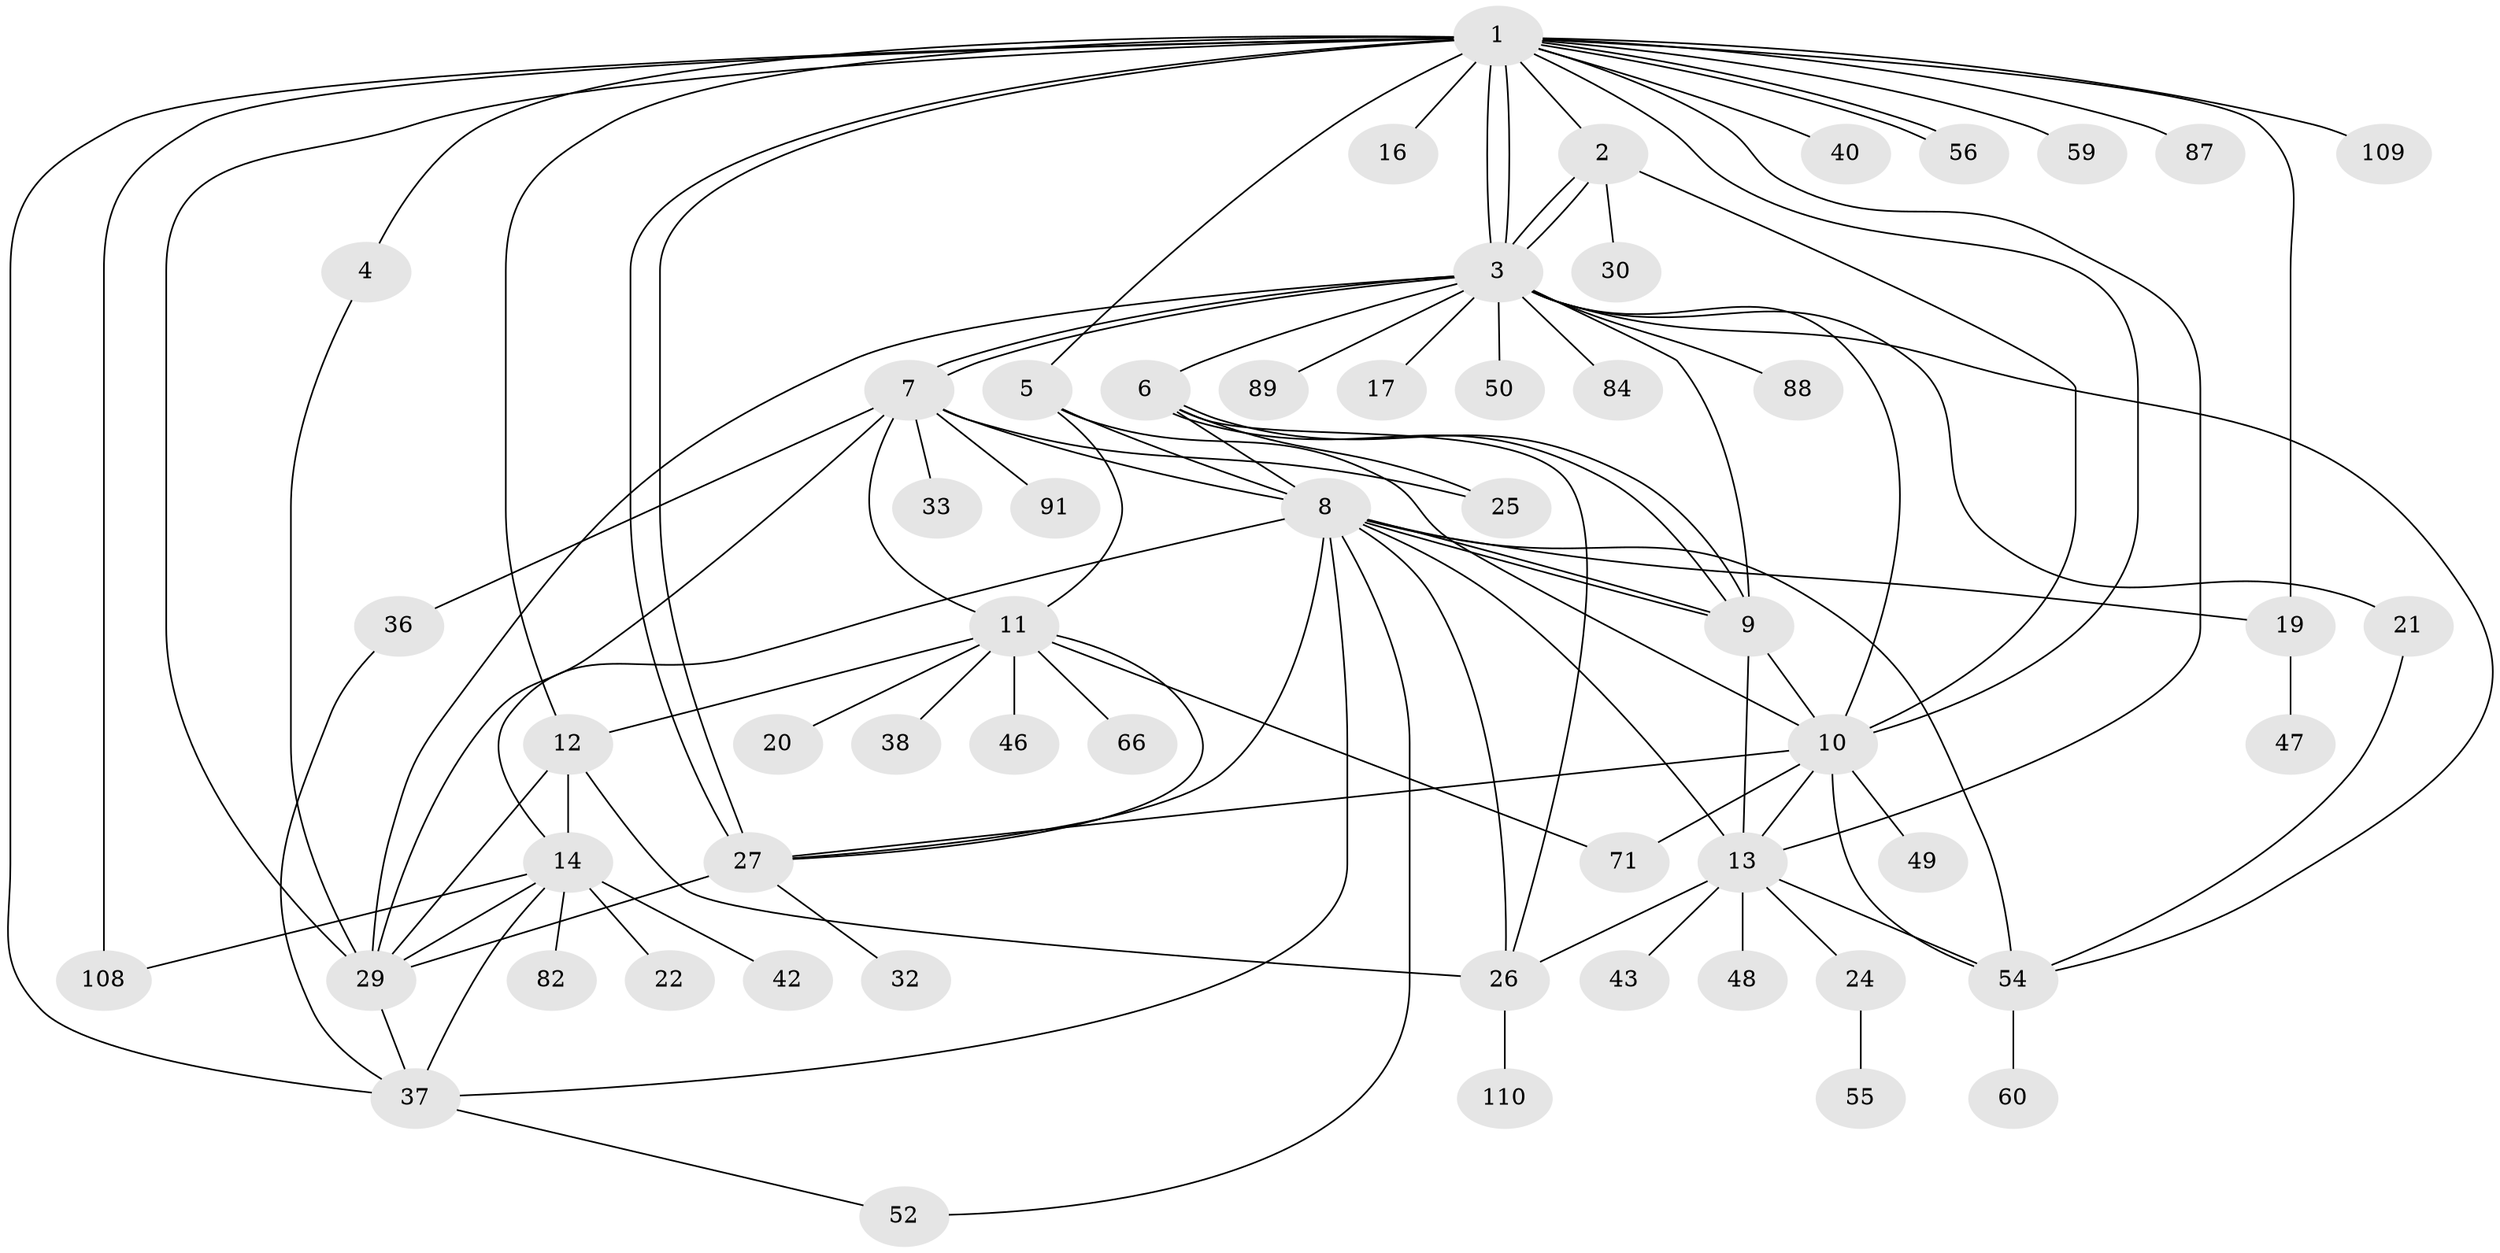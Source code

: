 // original degree distribution, {23: 0.008928571428571428, 5: 0.07142857142857142, 18: 0.008928571428571428, 3: 0.07142857142857142, 2: 0.23214285714285715, 8: 0.017857142857142856, 9: 0.008928571428571428, 17: 0.008928571428571428, 7: 0.017857142857142856, 4: 0.05357142857142857, 11: 0.008928571428571428, 1: 0.4642857142857143, 12: 0.017857142857142856, 10: 0.008928571428571428}
// Generated by graph-tools (version 1.1) at 2025/14/03/09/25 04:14:30]
// undirected, 56 vertices, 102 edges
graph export_dot {
graph [start="1"]
  node [color=gray90,style=filled];
  1;
  2;
  3;
  4 [super="+62"];
  5 [super="+58"];
  6 [super="+74"];
  7;
  8 [super="+35+23+31+64+39"];
  9 [super="+61+111"];
  10 [super="+34+45"];
  11 [super="+18+65"];
  12 [super="+101"];
  13 [super="+44+15+53"];
  14;
  16;
  17;
  19 [super="+41"];
  20;
  21 [super="+107"];
  22 [super="+69"];
  24 [super="+92"];
  25;
  26;
  27 [super="+83+75+103+104+99+57"];
  29 [super="+67+86"];
  30;
  32;
  33;
  36 [super="+106"];
  37 [super="+79+78"];
  38;
  40;
  42;
  43 [super="+76"];
  46 [super="+51"];
  47;
  48;
  49;
  50;
  52 [super="+93"];
  54 [super="+63"];
  55;
  56;
  59;
  60;
  66;
  71 [super="+102+112"];
  82;
  84;
  87;
  88;
  89;
  91;
  108;
  109;
  110;
  1 -- 2;
  1 -- 3;
  1 -- 3;
  1 -- 4;
  1 -- 5;
  1 -- 12;
  1 -- 13;
  1 -- 16;
  1 -- 19;
  1 -- 27 [weight=2];
  1 -- 27;
  1 -- 37;
  1 -- 40;
  1 -- 56;
  1 -- 56;
  1 -- 59;
  1 -- 87;
  1 -- 108;
  1 -- 109;
  1 -- 10;
  1 -- 29;
  2 -- 3;
  2 -- 3;
  2 -- 30;
  2 -- 10;
  3 -- 6;
  3 -- 7;
  3 -- 7;
  3 -- 10;
  3 -- 17;
  3 -- 21;
  3 -- 50;
  3 -- 54;
  3 -- 84;
  3 -- 88;
  3 -- 89;
  3 -- 29 [weight=2];
  3 -- 9;
  4 -- 29;
  5 -- 8;
  5 -- 10;
  5 -- 11;
  6 -- 8 [weight=2];
  6 -- 9;
  6 -- 9;
  6 -- 25;
  6 -- 26;
  7 -- 8;
  7 -- 11;
  7 -- 25;
  7 -- 33;
  7 -- 36;
  7 -- 91;
  7 -- 29;
  8 -- 9;
  8 -- 9;
  8 -- 13;
  8 -- 14;
  8 -- 19;
  8 -- 26;
  8 -- 52;
  8 -- 54 [weight=2];
  8 -- 37;
  8 -- 27;
  9 -- 10;
  9 -- 13;
  10 -- 49;
  10 -- 71;
  10 -- 13;
  10 -- 54 [weight=2];
  10 -- 27;
  11 -- 20;
  11 -- 46;
  11 -- 66;
  11 -- 27;
  11 -- 38;
  11 -- 71;
  11 -- 12;
  12 -- 14;
  12 -- 29;
  12 -- 26;
  13 -- 24;
  13 -- 43;
  13 -- 54;
  13 -- 48;
  13 -- 26;
  14 -- 22;
  14 -- 42;
  14 -- 82;
  14 -- 108;
  14 -- 37;
  14 -- 29;
  19 -- 47;
  21 -- 54;
  24 -- 55;
  26 -- 110;
  27 -- 32;
  27 -- 29 [weight=2];
  29 -- 37;
  36 -- 37;
  37 -- 52;
  54 -- 60;
}
